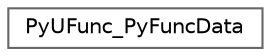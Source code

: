 digraph "Graphical Class Hierarchy"
{
 // LATEX_PDF_SIZE
  bgcolor="transparent";
  edge [fontname=Helvetica,fontsize=10,labelfontname=Helvetica,labelfontsize=10];
  node [fontname=Helvetica,fontsize=10,shape=box,height=0.2,width=0.4];
  rankdir="LR";
  Node0 [id="Node000000",label="PyUFunc_PyFuncData",height=0.2,width=0.4,color="grey40", fillcolor="white", style="filled",URL="$da/d26/structPyUFunc__PyFuncData.html",tooltip=" "];
}
